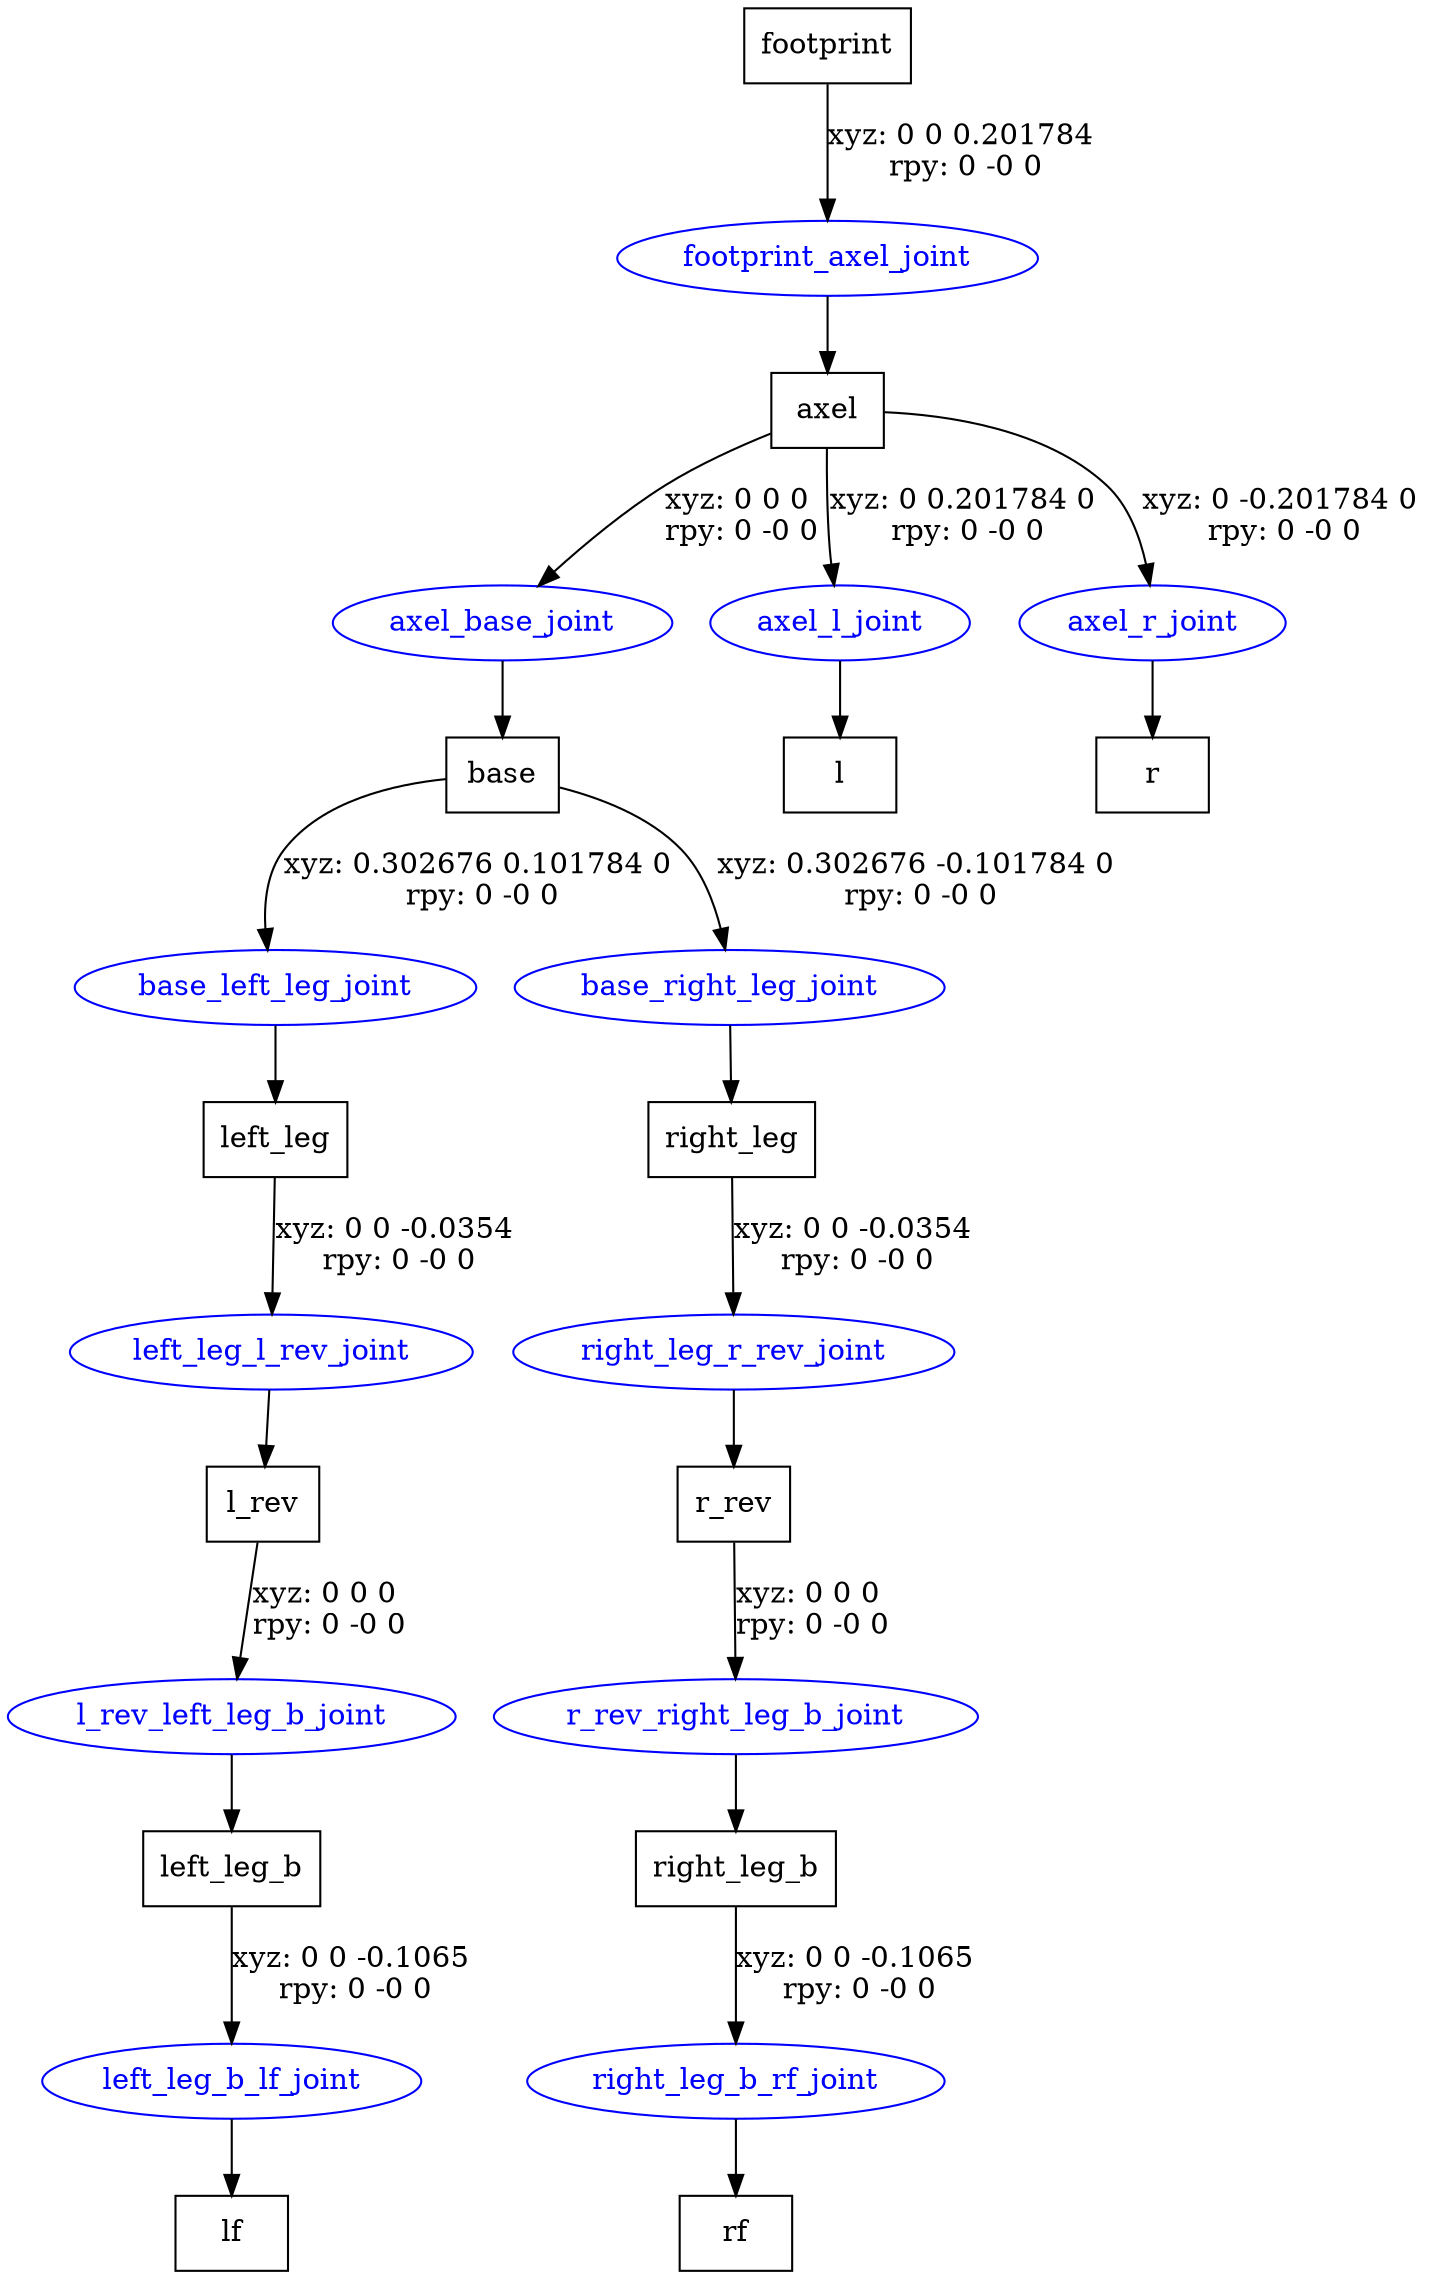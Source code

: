 digraph G {
node [shape=box];
"footprint" [label="footprint"];
"axel" [label="axel"];
"base" [label="base"];
"left_leg" [label="left_leg"];
"l_rev" [label="l_rev"];
"left_leg_b" [label="left_leg_b"];
"lf" [label="lf"];
"right_leg" [label="right_leg"];
"r_rev" [label="r_rev"];
"right_leg_b" [label="right_leg_b"];
"rf" [label="rf"];
"l" [label="l"];
"r" [label="r"];
node [shape=ellipse, color=blue, fontcolor=blue];
"footprint" -> "footprint_axel_joint" [label="xyz: 0 0 0.201784 \nrpy: 0 -0 0"]
"footprint_axel_joint" -> "axel"
"axel" -> "axel_base_joint" [label="xyz: 0 0 0 \nrpy: 0 -0 0"]
"axel_base_joint" -> "base"
"base" -> "base_left_leg_joint" [label="xyz: 0.302676 0.101784 0 \nrpy: 0 -0 0"]
"base_left_leg_joint" -> "left_leg"
"left_leg" -> "left_leg_l_rev_joint" [label="xyz: 0 0 -0.0354 \nrpy: 0 -0 0"]
"left_leg_l_rev_joint" -> "l_rev"
"l_rev" -> "l_rev_left_leg_b_joint" [label="xyz: 0 0 0 \nrpy: 0 -0 0"]
"l_rev_left_leg_b_joint" -> "left_leg_b"
"left_leg_b" -> "left_leg_b_lf_joint" [label="xyz: 0 0 -0.1065 \nrpy: 0 -0 0"]
"left_leg_b_lf_joint" -> "lf"
"base" -> "base_right_leg_joint" [label="xyz: 0.302676 -0.101784 0 \nrpy: 0 -0 0"]
"base_right_leg_joint" -> "right_leg"
"right_leg" -> "right_leg_r_rev_joint" [label="xyz: 0 0 -0.0354 \nrpy: 0 -0 0"]
"right_leg_r_rev_joint" -> "r_rev"
"r_rev" -> "r_rev_right_leg_b_joint" [label="xyz: 0 0 0 \nrpy: 0 -0 0"]
"r_rev_right_leg_b_joint" -> "right_leg_b"
"right_leg_b" -> "right_leg_b_rf_joint" [label="xyz: 0 0 -0.1065 \nrpy: 0 -0 0"]
"right_leg_b_rf_joint" -> "rf"
"axel" -> "axel_l_joint" [label="xyz: 0 0.201784 0 \nrpy: 0 -0 0"]
"axel_l_joint" -> "l"
"axel" -> "axel_r_joint" [label="xyz: 0 -0.201784 0 \nrpy: 0 -0 0"]
"axel_r_joint" -> "r"
}
